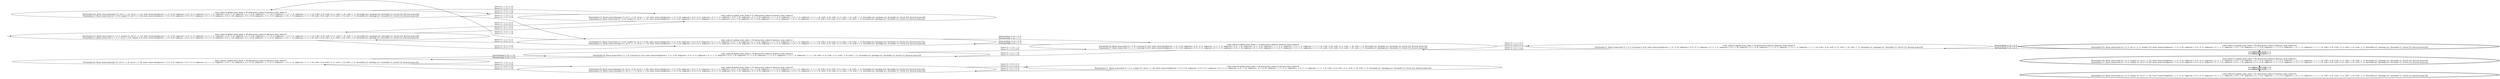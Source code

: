 digraph {
rankdir="LR"
s0[label="state_index=0 global_state_index = 29 abstraction_index=5 abstract_state_index=0
State(index=13, fluent atoms=[(at t1 c_0_1), (empty t1), (at p1 c_1_1)], static atoms=[(adjacent c_1_0 c_0_0), (adjacent c_0_0 c_0_1), (adjacent c_0_1 c_1_1), (adjacent c_0_0 c_1_0), (adjacent c_0_1 c_0_0), (adjacent c_1_1 c_0_1), (adjacent c_1_0 c_1_1), (adjacent c_1_1 c_1_0), (cell c_0_0), (cell c_0_1), (cell c_1_0), (cell c_1_1), (locatable p1), (package p1), (locatable t1), (truck t1)], derived atoms=[])
State(index=0, fluent atoms=[(at t1 c_0_1), (at p1 c_0_0), (empty t1)], static atoms=[(adjacent c_1_0 c_0_0), (adjacent c_0_0 c_0_1), (adjacent c_0_1 c_1_1), (adjacent c_0_0 c_1_0), (adjacent c_0_1 c_0_0), (adjacent c_1_1 c_0_1), (adjacent c_1_0 c_1_1), (adjacent c_1_1 c_1_0), (cell c_0_0), (cell c_0_1), (cell c_1_0), (cell c_1_1), (locatable p1), (package p1), (locatable t1), (truck t1)], derived atoms=[])
"]
s1[label="state_index=1 global_state_index = 30 abstraction_index=5 abstract_state_index=1
State(index=1, fluent atoms=[(at p1 c_0_0), (empty t1), (at t1 c_0_0)], static atoms=[(adjacent c_1_0 c_0_0), (adjacent c_0_0 c_0_1), (adjacent c_0_1 c_1_1), (adjacent c_0_0 c_1_0), (adjacent c_0_1 c_0_0), (adjacent c_1_1 c_0_1), (adjacent c_1_0 c_1_1), (adjacent c_1_1 c_1_0), (cell c_0_0), (cell c_0_1), (cell c_1_0), (cell c_1_1), (locatable p1), (package p1), (locatable t1), (truck t1)], derived atoms=[])
State(index=12, fluent atoms=[(empty t1), (at t1 c_1_1), (at p1 c_1_1)], static atoms=[(adjacent c_1_0 c_0_0), (adjacent c_0_0 c_0_1), (adjacent c_0_1 c_1_1), (adjacent c_0_0 c_1_0), (adjacent c_0_1 c_0_0), (adjacent c_1_1 c_0_1), (adjacent c_1_0 c_1_1), (adjacent c_1_1 c_1_0), (cell c_0_0), (cell c_0_1), (cell c_1_0), (cell c_1_1), (locatable p1), (package p1), (locatable t1), (truck t1)], derived atoms=[])
"]
s2[label="state_index=2 global_state_index = 31 abstraction_index=5 abstract_state_index=2
State(index=15, fluent atoms=[(empty t1), (at t1 c_0_0), (at p1 c_1_1)], static atoms=[(adjacent c_1_0 c_0_0), (adjacent c_0_0 c_0_1), (adjacent c_0_1 c_1_1), (adjacent c_0_0 c_1_0), (adjacent c_0_1 c_0_0), (adjacent c_1_1 c_0_1), (adjacent c_1_0 c_1_1), (adjacent c_1_1 c_1_0), (cell c_0_0), (cell c_0_1), (cell c_1_0), (cell c_1_1), (locatable p1), (package p1), (locatable t1), (truck t1)], derived atoms=[])
State(index=2, fluent atoms=[(at p1 c_0_0), (empty t1), (at t1 c_1_1)], static atoms=[(adjacent c_1_0 c_0_0), (adjacent c_0_0 c_0_1), (adjacent c_0_1 c_1_1), (adjacent c_0_0 c_1_0), (adjacent c_0_1 c_0_0), (adjacent c_1_1 c_0_1), (adjacent c_1_0 c_1_1), (adjacent c_1_1 c_1_0), (cell c_0_0), (cell c_0_1), (cell c_1_0), (cell c_1_1), (locatable p1), (package p1), (locatable t1), (truck t1)], derived atoms=[])
"]
s3[label="state_index=3 global_state_index = 32 abstraction_index=5 abstract_state_index=3
State(index=14, fluent atoms=[(empty t1), (at t1 c_1_0), (at p1 c_1_1)], static atoms=[(adjacent c_1_0 c_0_0), (adjacent c_0_0 c_0_1), (adjacent c_0_1 c_1_1), (adjacent c_0_0 c_1_0), (adjacent c_0_1 c_0_0), (adjacent c_1_1 c_0_1), (adjacent c_1_0 c_1_1), (adjacent c_1_1 c_1_0), (cell c_0_0), (cell c_0_1), (cell c_1_0), (cell c_1_1), (locatable p1), (package p1), (locatable t1), (truck t1)], derived atoms=[])
State(index=3, fluent atoms=[(at p1 c_0_0), (empty t1), (at t1 c_1_0)], static atoms=[(adjacent c_1_0 c_0_0), (adjacent c_0_0 c_0_1), (adjacent c_0_1 c_1_1), (adjacent c_0_0 c_1_0), (adjacent c_0_1 c_0_0), (adjacent c_1_1 c_0_1), (adjacent c_1_0 c_1_1), (adjacent c_1_1 c_1_0), (cell c_0_0), (cell c_0_1), (cell c_1_0), (cell c_1_1), (locatable p1), (package p1), (locatable t1), (truck t1)], derived atoms=[])
"]
s4[label="state_index=4 global_state_index = 33 abstraction_index=5 abstract_state_index=4
State(index=4, fluent atoms=[(at t1 c_0_0), (carrying t1 p1)], static atoms=[(adjacent c_1_0 c_0_0), (adjacent c_0_0 c_0_1), (adjacent c_0_1 c_1_1), (adjacent c_0_0 c_1_0), (adjacent c_0_1 c_0_0), (adjacent c_1_1 c_0_1), (adjacent c_1_0 c_1_1), (adjacent c_1_1 c_1_0), (cell c_0_0), (cell c_0_1), (cell c_1_0), (cell c_1_1), (locatable p1), (package p1), (locatable t1), (truck t1)], derived atoms=[])
State(index=7, fluent atoms=[(at t1 c_1_1), (carrying t1 p1)], static atoms=[(adjacent c_1_0 c_0_0), (adjacent c_0_0 c_0_1), (adjacent c_0_1 c_1_1), (adjacent c_0_0 c_1_0), (adjacent c_0_1 c_0_0), (adjacent c_1_1 c_0_1), (adjacent c_1_0 c_1_1), (adjacent c_1_1 c_1_0), (cell c_0_0), (cell c_0_1), (cell c_1_0), (cell c_1_1), (locatable p1), (package p1), (locatable t1), (truck t1)], derived atoms=[])
"]
s5[label="state_index=5 global_state_index = 34 abstraction_index=5 abstract_state_index=5
State(index=5, fluent atoms=[(at t1 c_0_1), (carrying t1 p1)], static atoms=[(adjacent c_1_0 c_0_0), (adjacent c_0_0 c_0_1), (adjacent c_0_1 c_1_1), (adjacent c_0_0 c_1_0), (adjacent c_0_1 c_0_0), (adjacent c_1_1 c_0_1), (adjacent c_1_0 c_1_1), (adjacent c_1_1 c_1_0), (cell c_0_0), (cell c_0_1), (cell c_1_0), (cell c_1_1), (locatable p1), (package p1), (locatable t1), (truck t1)], derived atoms=[])
"]
s6[label="state_index=6 global_state_index = 35 abstraction_index=5 abstract_state_index=6
State(index=6, fluent atoms=[(at t1 c_1_0), (carrying t1 p1)], static atoms=[(adjacent c_1_0 c_0_0), (adjacent c_0_0 c_0_1), (adjacent c_0_1 c_1_1), (adjacent c_0_0 c_1_0), (adjacent c_0_1 c_0_0), (adjacent c_1_1 c_0_1), (adjacent c_1_0 c_1_1), (adjacent c_1_1 c_1_0), (cell c_0_0), (cell c_0_1), (cell c_1_0), (cell c_1_1), (locatable p1), (package p1), (locatable t1), (truck t1)], derived atoms=[])
"]
s7[label="state_index=7 global_state_index = 36 abstraction_index=5 abstract_state_index=7
State(index=8, fluent atoms=[(empty t1), (at t1 c_1_0), (at p1 c_1_0)], static atoms=[(adjacent c_1_0 c_0_0), (adjacent c_0_0 c_0_1), (adjacent c_0_1 c_1_1), (adjacent c_0_0 c_1_0), (adjacent c_0_1 c_0_0), (adjacent c_1_1 c_0_1), (adjacent c_1_0 c_1_1), (adjacent c_1_1 c_1_0), (cell c_0_0), (cell c_0_1), (cell c_1_0), (cell c_1_1), (locatable p1), (package p1), (locatable t1), (truck t1)], derived atoms=[])
"]
s8[label="state_index=8 global_state_index = 37 abstraction_index=5 abstract_state_index=8
State(index=9, fluent atoms=[(empty t1), (at t1 c_0_0), (at p1 c_1_0)], static atoms=[(adjacent c_1_0 c_0_0), (adjacent c_0_0 c_0_1), (adjacent c_0_1 c_1_1), (adjacent c_0_0 c_1_0), (adjacent c_0_1 c_0_0), (adjacent c_1_1 c_0_1), (adjacent c_1_0 c_1_1), (adjacent c_1_1 c_1_0), (cell c_0_0), (cell c_0_1), (cell c_1_0), (cell c_1_1), (locatable p1), (package p1), (locatable t1), (truck t1)], derived atoms=[])
State(index=10, fluent atoms=[(empty t1), (at t1 c_1_1), (at p1 c_1_0)], static atoms=[(adjacent c_1_0 c_0_0), (adjacent c_0_0 c_0_1), (adjacent c_0_1 c_1_1), (adjacent c_0_0 c_1_0), (adjacent c_0_1 c_0_0), (adjacent c_1_1 c_0_1), (adjacent c_1_0 c_1_1), (adjacent c_1_1 c_1_0), (cell c_0_0), (cell c_0_1), (cell c_1_0), (cell c_1_1), (locatable p1), (package p1), (locatable t1), (truck t1)], derived atoms=[])
"]
s9[label="state_index=9 global_state_index = 38 abstraction_index=5 abstract_state_index=9
State(index=11, fluent atoms=[(at t1 c_0_1), (empty t1), (at p1 c_1_0)], static atoms=[(adjacent c_1_0 c_0_0), (adjacent c_0_0 c_0_1), (adjacent c_0_1 c_1_1), (adjacent c_0_0 c_1_0), (adjacent c_0_1 c_0_0), (adjacent c_1_1 c_0_1), (adjacent c_1_0 c_1_1), (adjacent c_1_1 c_1_0), (cell c_0_0), (cell c_0_1), (cell c_1_0), (cell c_1_1), (locatable p1), (package p1), (locatable t1), (truck t1)], derived atoms=[])
"]
s10[peripheries=2,label="state_index=10 global_state_index = 39 abstraction_index=5 abstract_state_index=10
State(index=16, fluent atoms=[(at p1 c_0_1), (at t1 c_0_1), (empty t1)], static atoms=[(adjacent c_1_0 c_0_0), (adjacent c_0_0 c_0_1), (adjacent c_0_1 c_1_1), (adjacent c_0_0 c_1_0), (adjacent c_0_1 c_0_0), (adjacent c_1_1 c_0_1), (adjacent c_1_0 c_1_1), (adjacent c_1_1 c_1_0), (cell c_0_0), (cell c_0_1), (cell c_1_0), (cell c_1_1), (locatable p1), (package p1), (locatable t1), (truck t1)], derived atoms=[])
"]
s11[peripheries=2,label="state_index=11 global_state_index = 40 abstraction_index=5 abstract_state_index=11
State(index=18, fluent atoms=[(at p1 c_0_1), (empty t1), (at t1 c_1_1)], static atoms=[(adjacent c_1_0 c_0_0), (adjacent c_0_0 c_0_1), (adjacent c_0_1 c_1_1), (adjacent c_0_0 c_1_0), (adjacent c_0_1 c_0_0), (adjacent c_1_1 c_0_1), (adjacent c_1_0 c_1_1), (adjacent c_1_1 c_1_0), (cell c_0_0), (cell c_0_1), (cell c_1_0), (cell c_1_1), (locatable p1), (package p1), (locatable t1), (truck t1)], derived atoms=[])
State(index=17, fluent atoms=[(at p1 c_0_1), (empty t1), (at t1 c_0_0)], static atoms=[(adjacent c_1_0 c_0_0), (adjacent c_0_0 c_0_1), (adjacent c_0_1 c_1_1), (adjacent c_0_0 c_1_0), (adjacent c_0_1 c_0_0), (adjacent c_1_1 c_0_1), (adjacent c_1_0 c_1_1), (adjacent c_1_1 c_1_0), (cell c_0_0), (cell c_0_1), (cell c_1_0), (cell c_1_1), (locatable p1), (package p1), (locatable t1), (truck t1)], derived atoms=[])
"]
s12[peripheries=2,label="state_index=12 global_state_index = 41 abstraction_index=5 abstract_state_index=12
State(index=19, fluent atoms=[(at p1 c_0_1), (empty t1), (at t1 c_1_0)], static atoms=[(adjacent c_1_0 c_0_0), (adjacent c_0_0 c_0_1), (adjacent c_0_1 c_1_1), (adjacent c_0_0 c_1_0), (adjacent c_0_1 c_0_0), (adjacent c_1_1 c_0_1), (adjacent c_1_0 c_1_1), (adjacent c_1_1 c_1_0), (cell c_0_0), (cell c_0_1), (cell c_1_0), (cell c_1_1), (locatable p1), (package p1), (locatable t1), (truck t1)], derived atoms=[])
"]
Dangling [ label = "", style = invis ]
{ rank = same; Dangling }
Dangling -> s0
{ rank = same; s9}
{ rank = same; s2,s8}
{ rank = same; s0,s3,s7}
{ rank = same; s1,s6}
{ rank = same; s4}
{ rank = same; s5}
{ rank = same; s10,s11,s12}
s0->s1 [label="(move t1 c_0_1 c_0_0)
(move t1 c_0_1 c_1_1)
"]
s0->s2 [label="(move t1 c_0_1 c_0_0)
(move t1 c_0_1 c_1_1)
"]
s1->s0 [label="(move t1 c_1_1 c_0_1)
(move t1 c_0_0 c_0_1)
"]
s1->s3 [label="(move t1 c_0_0 c_1_0)
(move t1 c_1_1 c_1_0)
"]
s1->s4 [label="(pick-package t1 p1 c_0_0)
(pick-package t1 p1 c_1_1)
"]
s2->s0 [label="(move t1 c_1_1 c_0_1)
(move t1 c_0_0 c_0_1)
"]
s2->s3 [label="(move t1 c_0_0 c_1_0)
(move t1 c_1_1 c_1_0)
"]
s3->s1 [label="(move t1 c_1_0 c_1_1)
(move t1 c_1_0 c_0_0)
"]
s3->s2 [label="(move t1 c_1_0 c_0_0)
(move t1 c_1_0 c_1_1)
"]
s4->s1 [label="(drop-package t1 p1 c_0_0)
(drop-package t1 p1 c_1_1)
"]
s4->s5 [label="(move t1 c_1_1 c_0_1)
(move t1 c_0_0 c_0_1)
"]
s4->s6 [label="(move t1 c_1_1 c_1_0)
(move t1 c_0_0 c_1_0)
"]
s5->s4 [label="(move t1 c_0_1 c_1_1)
(move t1 c_0_1 c_0_0)
"]
s5->s10 [label="(drop-package t1 p1 c_0_1)
"]
s6->s4 [label="(move t1 c_1_0 c_1_1)
(move t1 c_1_0 c_0_0)
"]
s6->s7 [label="(drop-package t1 p1 c_1_0)
"]
s7->s6 [label="(pick-package t1 p1 c_1_0)
"]
s7->s8 [label="(move t1 c_1_0 c_1_1)
(move t1 c_1_0 c_0_0)
"]
s8->s7 [label="(move t1 c_0_0 c_1_0)
(move t1 c_1_1 c_1_0)
"]
s8->s9 [label="(move t1 c_0_0 c_0_1)
(move t1 c_1_1 c_0_1)
"]
s9->s8 [label="(move t1 c_0_1 c_0_0)
(move t1 c_0_1 c_1_1)
"]
s10->s5 [label="(pick-package t1 p1 c_0_1)
"]
s10->s11 [label="(move t1 c_0_1 c_0_0)
(move t1 c_0_1 c_1_1)
"]
s11->s10 [label="(move t1 c_1_1 c_0_1)
(move t1 c_0_0 c_0_1)
"]
s11->s12 [label="(move t1 c_1_1 c_1_0)
(move t1 c_0_0 c_1_0)
"]
s12->s11 [label="(move t1 c_1_0 c_0_0)
(move t1 c_1_0 c_1_1)
"]
}
